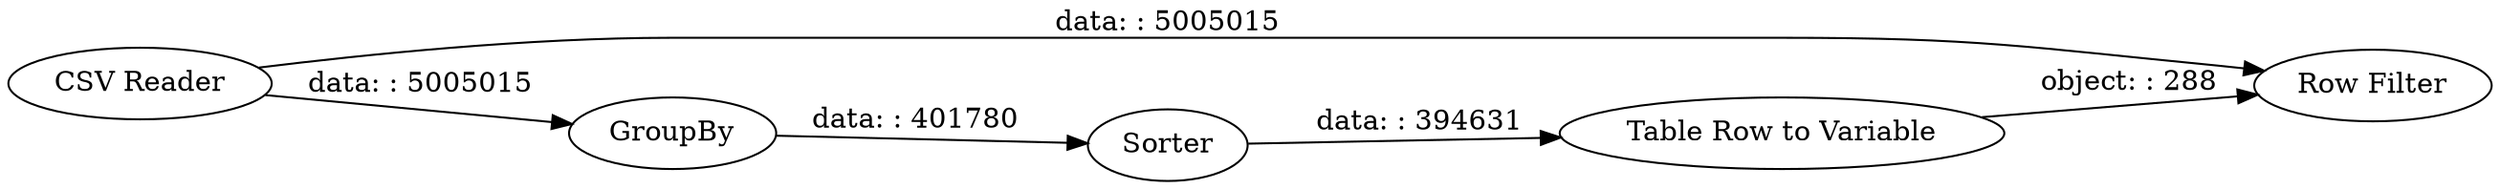 digraph {
	"-5729155730440534920_49" [label="Row Filter"]
	"-5729155730440534920_47" [label=Sorter]
	"-5729155730440534920_50" [label="Table Row to Variable"]
	"-5729155730440534920_16" [label="CSV Reader"]
	"-5729155730440534920_17" [label=GroupBy]
	"-5729155730440534920_16" -> "-5729155730440534920_49" [label="data: : 5005015"]
	"-5729155730440534920_16" -> "-5729155730440534920_17" [label="data: : 5005015"]
	"-5729155730440534920_17" -> "-5729155730440534920_47" [label="data: : 401780"]
	"-5729155730440534920_50" -> "-5729155730440534920_49" [label="object: : 288"]
	"-5729155730440534920_47" -> "-5729155730440534920_50" [label="data: : 394631"]
	rankdir=LR
}
